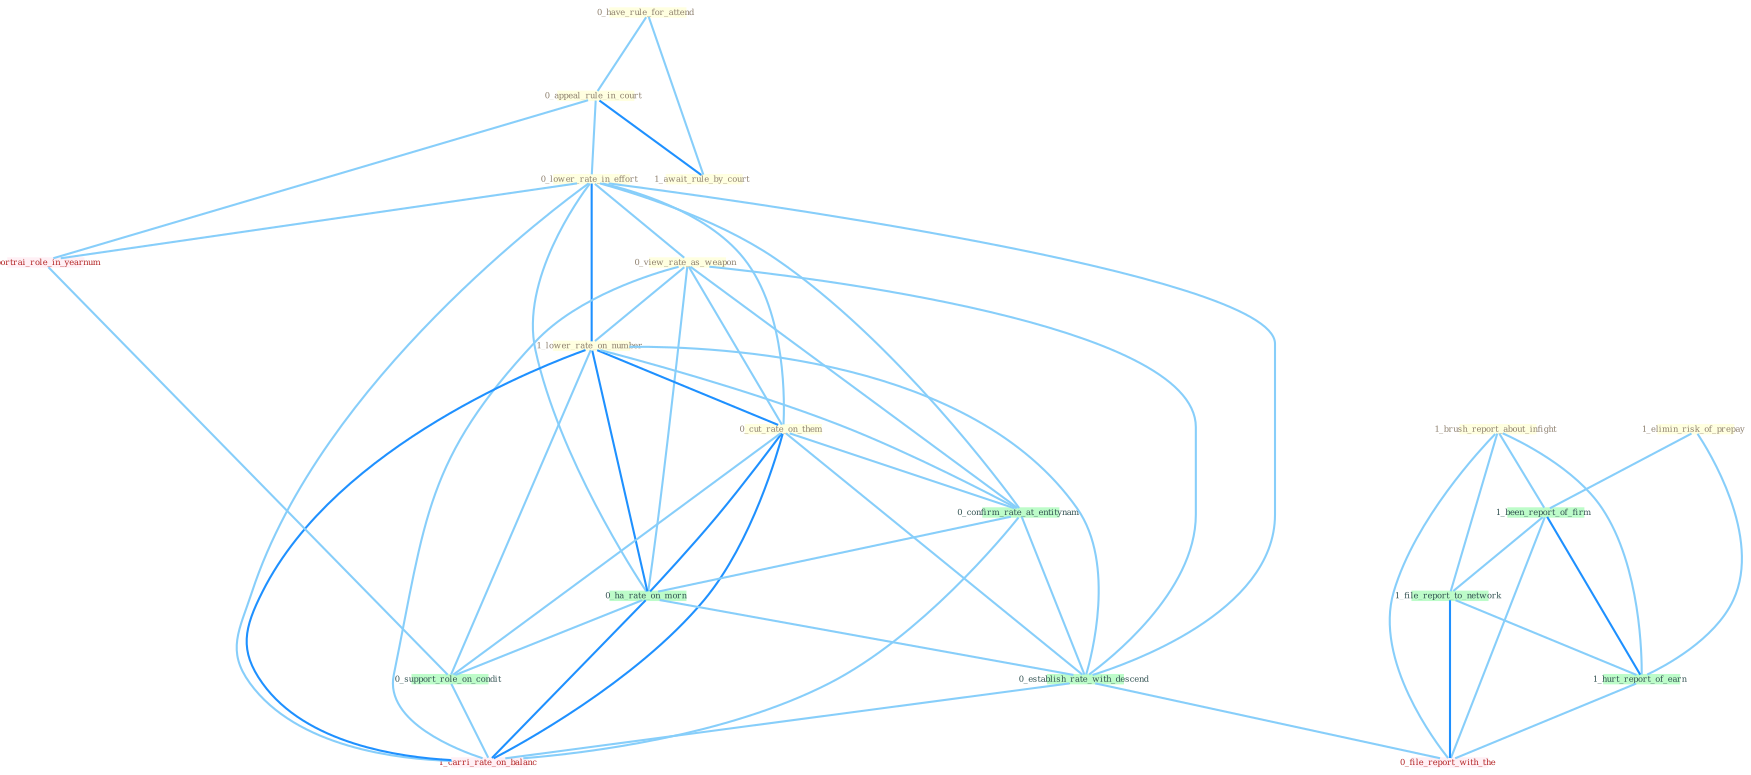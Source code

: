 Graph G{ 
    node
    [shape=polygon,style=filled,width=.5,height=.06,color="#BDFCC9",fixedsize=true,fontsize=4,
    fontcolor="#2f4f4f"];
    {node
    [color="#ffffe0", fontcolor="#8b7d6b"] "0_have_rule_for_attend " "0_appeal_rule_in_court " "0_lower_rate_in_effort " "1_elimin_risk_of_prepay " "0_view_rate_as_weapon " "1_brush_report_about_infight " "1_lower_rate_on_number " "1_await_rule_by_court " "0_cut_rate_on_them "}
{node [color="#fff0f5", fontcolor="#b22222"] "1_portrai_role_in_yearnum " "1_carri_rate_on_balanc " "0_file_report_with_the "}
edge [color="#B0E2FF"];

	"0_have_rule_for_attend " -- "0_appeal_rule_in_court " [w="1", color="#87cefa" ];
	"0_have_rule_for_attend " -- "1_await_rule_by_court " [w="1", color="#87cefa" ];
	"0_appeal_rule_in_court " -- "0_lower_rate_in_effort " [w="1", color="#87cefa" ];
	"0_appeal_rule_in_court " -- "1_await_rule_by_court " [w="2", color="#1e90ff" , len=0.8];
	"0_appeal_rule_in_court " -- "1_portrai_role_in_yearnum " [w="1", color="#87cefa" ];
	"0_lower_rate_in_effort " -- "0_view_rate_as_weapon " [w="1", color="#87cefa" ];
	"0_lower_rate_in_effort " -- "1_lower_rate_on_number " [w="2", color="#1e90ff" , len=0.8];
	"0_lower_rate_in_effort " -- "0_cut_rate_on_them " [w="1", color="#87cefa" ];
	"0_lower_rate_in_effort " -- "0_confirm_rate_at_entitynam " [w="1", color="#87cefa" ];
	"0_lower_rate_in_effort " -- "1_portrai_role_in_yearnum " [w="1", color="#87cefa" ];
	"0_lower_rate_in_effort " -- "0_ha_rate_on_morn " [w="1", color="#87cefa" ];
	"0_lower_rate_in_effort " -- "0_establish_rate_with_descend " [w="1", color="#87cefa" ];
	"0_lower_rate_in_effort " -- "1_carri_rate_on_balanc " [w="1", color="#87cefa" ];
	"1_elimin_risk_of_prepay " -- "1_been_report_of_firm " [w="1", color="#87cefa" ];
	"1_elimin_risk_of_prepay " -- "1_hurt_report_of_earn " [w="1", color="#87cefa" ];
	"0_view_rate_as_weapon " -- "1_lower_rate_on_number " [w="1", color="#87cefa" ];
	"0_view_rate_as_weapon " -- "0_cut_rate_on_them " [w="1", color="#87cefa" ];
	"0_view_rate_as_weapon " -- "0_confirm_rate_at_entitynam " [w="1", color="#87cefa" ];
	"0_view_rate_as_weapon " -- "0_ha_rate_on_morn " [w="1", color="#87cefa" ];
	"0_view_rate_as_weapon " -- "0_establish_rate_with_descend " [w="1", color="#87cefa" ];
	"0_view_rate_as_weapon " -- "1_carri_rate_on_balanc " [w="1", color="#87cefa" ];
	"1_brush_report_about_infight " -- "1_been_report_of_firm " [w="1", color="#87cefa" ];
	"1_brush_report_about_infight " -- "1_file_report_to_network " [w="1", color="#87cefa" ];
	"1_brush_report_about_infight " -- "1_hurt_report_of_earn " [w="1", color="#87cefa" ];
	"1_brush_report_about_infight " -- "0_file_report_with_the " [w="1", color="#87cefa" ];
	"1_lower_rate_on_number " -- "0_cut_rate_on_them " [w="2", color="#1e90ff" , len=0.8];
	"1_lower_rate_on_number " -- "0_confirm_rate_at_entitynam " [w="1", color="#87cefa" ];
	"1_lower_rate_on_number " -- "0_ha_rate_on_morn " [w="2", color="#1e90ff" , len=0.8];
	"1_lower_rate_on_number " -- "0_support_role_on_condit " [w="1", color="#87cefa" ];
	"1_lower_rate_on_number " -- "0_establish_rate_with_descend " [w="1", color="#87cefa" ];
	"1_lower_rate_on_number " -- "1_carri_rate_on_balanc " [w="2", color="#1e90ff" , len=0.8];
	"0_cut_rate_on_them " -- "0_confirm_rate_at_entitynam " [w="1", color="#87cefa" ];
	"0_cut_rate_on_them " -- "0_ha_rate_on_morn " [w="2", color="#1e90ff" , len=0.8];
	"0_cut_rate_on_them " -- "0_support_role_on_condit " [w="1", color="#87cefa" ];
	"0_cut_rate_on_them " -- "0_establish_rate_with_descend " [w="1", color="#87cefa" ];
	"0_cut_rate_on_them " -- "1_carri_rate_on_balanc " [w="2", color="#1e90ff" , len=0.8];
	"0_confirm_rate_at_entitynam " -- "0_ha_rate_on_morn " [w="1", color="#87cefa" ];
	"0_confirm_rate_at_entitynam " -- "0_establish_rate_with_descend " [w="1", color="#87cefa" ];
	"0_confirm_rate_at_entitynam " -- "1_carri_rate_on_balanc " [w="1", color="#87cefa" ];
	"1_been_report_of_firm " -- "1_file_report_to_network " [w="1", color="#87cefa" ];
	"1_been_report_of_firm " -- "1_hurt_report_of_earn " [w="2", color="#1e90ff" , len=0.8];
	"1_been_report_of_firm " -- "0_file_report_with_the " [w="1", color="#87cefa" ];
	"1_file_report_to_network " -- "1_hurt_report_of_earn " [w="1", color="#87cefa" ];
	"1_file_report_to_network " -- "0_file_report_with_the " [w="2", color="#1e90ff" , len=0.8];
	"1_portrai_role_in_yearnum " -- "0_support_role_on_condit " [w="1", color="#87cefa" ];
	"0_ha_rate_on_morn " -- "0_support_role_on_condit " [w="1", color="#87cefa" ];
	"0_ha_rate_on_morn " -- "0_establish_rate_with_descend " [w="1", color="#87cefa" ];
	"0_ha_rate_on_morn " -- "1_carri_rate_on_balanc " [w="2", color="#1e90ff" , len=0.8];
	"1_hurt_report_of_earn " -- "0_file_report_with_the " [w="1", color="#87cefa" ];
	"0_support_role_on_condit " -- "1_carri_rate_on_balanc " [w="1", color="#87cefa" ];
	"0_establish_rate_with_descend " -- "1_carri_rate_on_balanc " [w="1", color="#87cefa" ];
	"0_establish_rate_with_descend " -- "0_file_report_with_the " [w="1", color="#87cefa" ];
}